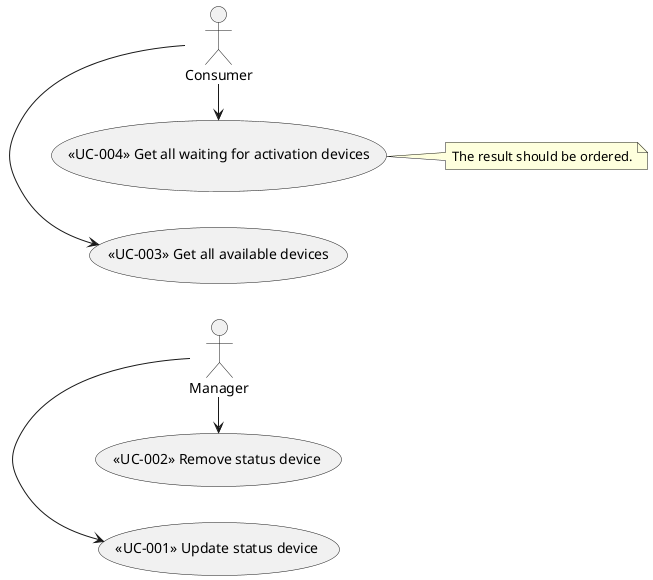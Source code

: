 @startuml
'https://plantuml.com/use-case-diagram
left to right direction

(<<UC-001>> Update status device) as (UC-001)
(<<UC-002>> Remove status device) as (UC-002)
(<<UC-003>> Get all available devices) as (UC-003)
(<<UC-004>> Get all waiting for activation devices) as (UC-004)

Manager -> (UC-001)
Manager -> (UC-002)
Consumer -> (UC-003)
Consumer -> (UC-004)

note right of (UC-004) : The result should be ordered.

@enduml